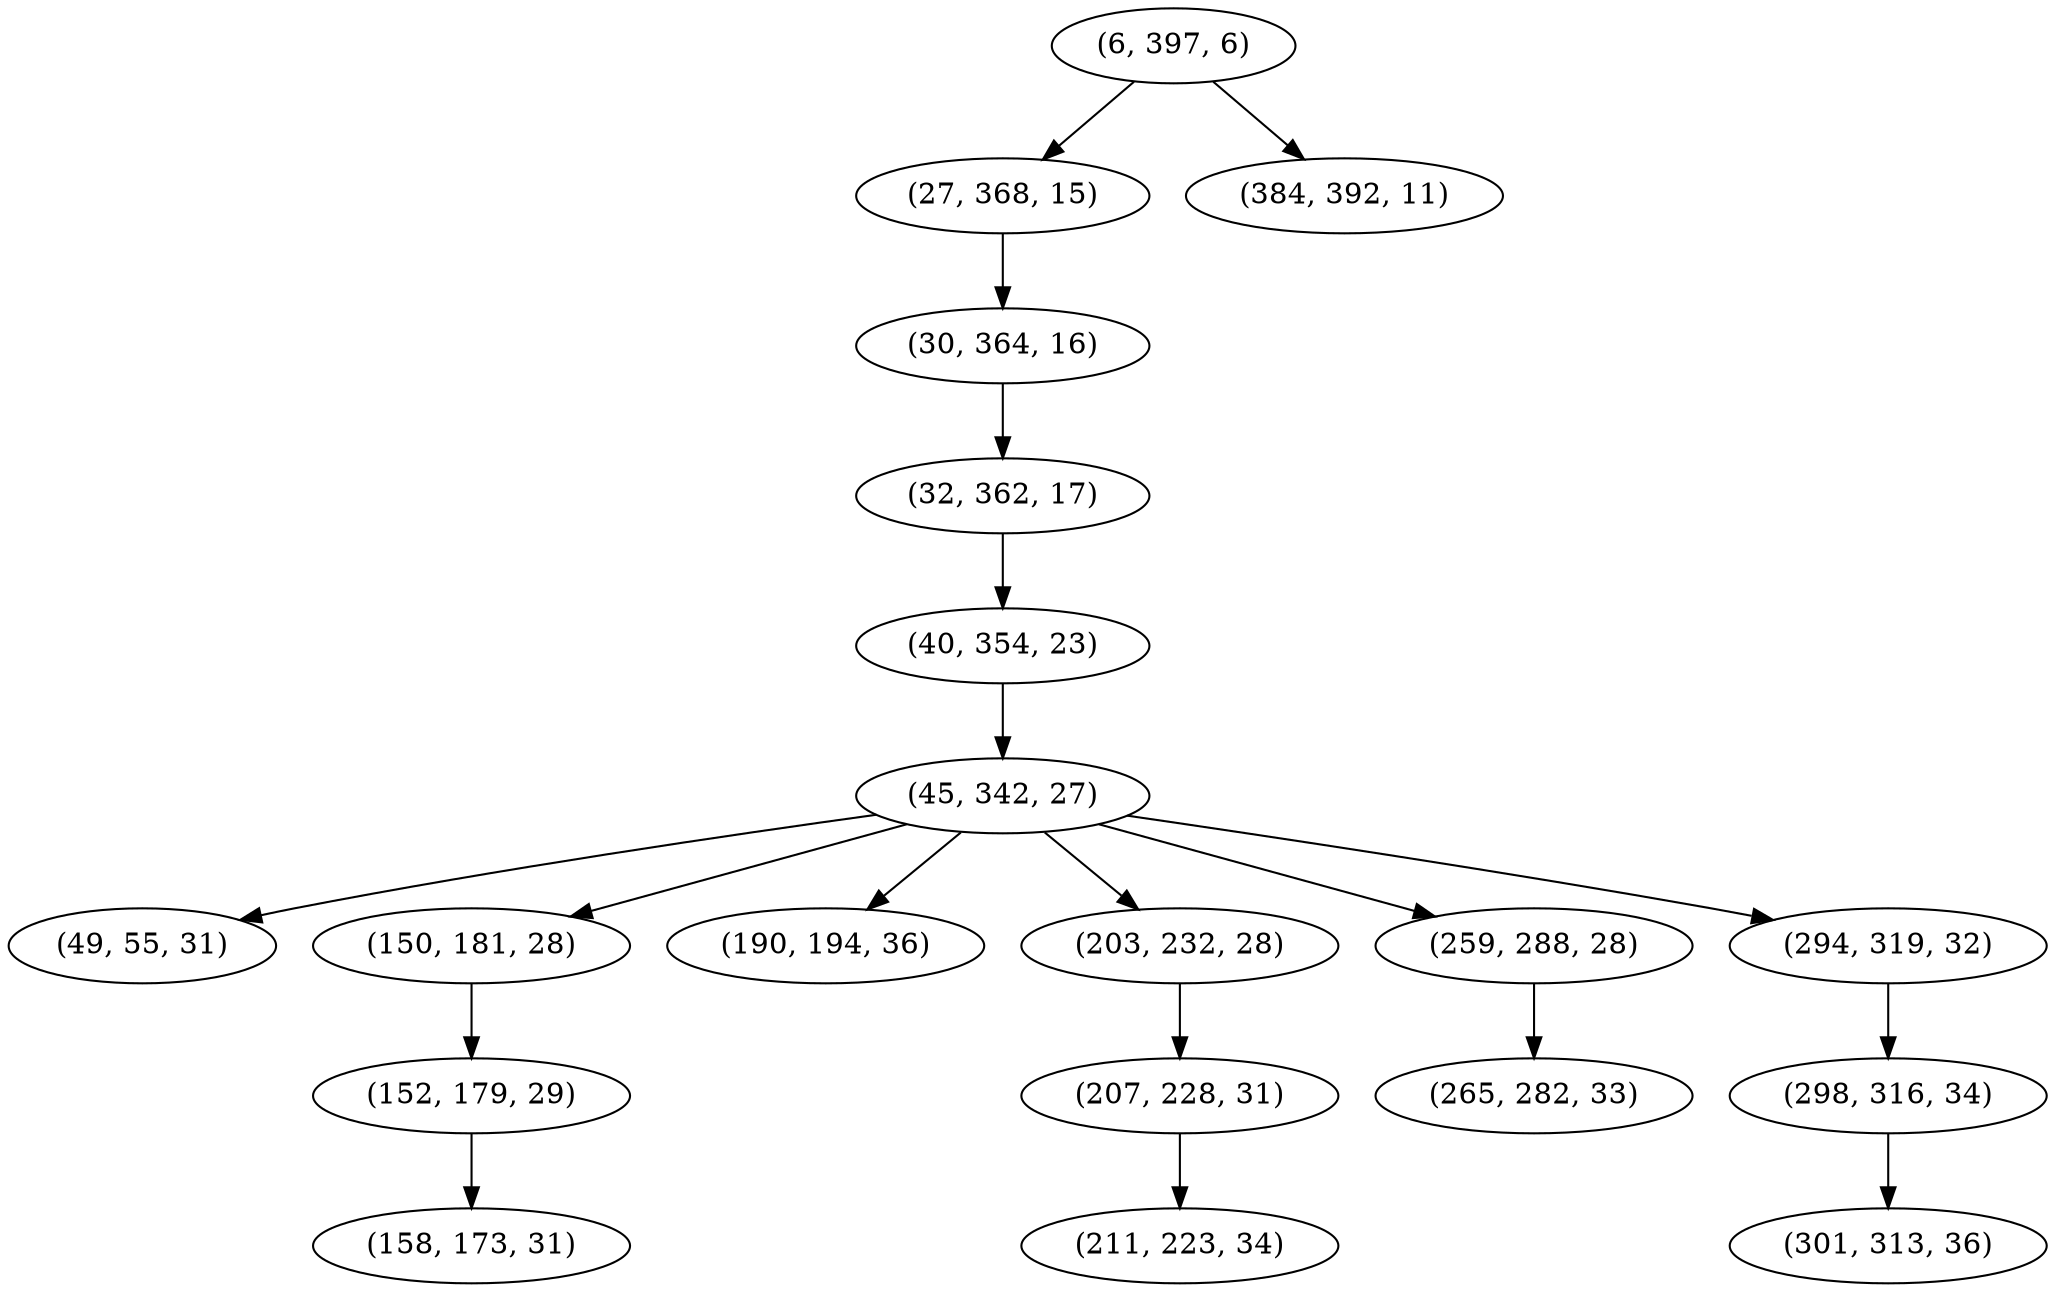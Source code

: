 digraph tree {
    "(6, 397, 6)";
    "(27, 368, 15)";
    "(30, 364, 16)";
    "(32, 362, 17)";
    "(40, 354, 23)";
    "(45, 342, 27)";
    "(49, 55, 31)";
    "(150, 181, 28)";
    "(152, 179, 29)";
    "(158, 173, 31)";
    "(190, 194, 36)";
    "(203, 232, 28)";
    "(207, 228, 31)";
    "(211, 223, 34)";
    "(259, 288, 28)";
    "(265, 282, 33)";
    "(294, 319, 32)";
    "(298, 316, 34)";
    "(301, 313, 36)";
    "(384, 392, 11)";
    "(6, 397, 6)" -> "(27, 368, 15)";
    "(6, 397, 6)" -> "(384, 392, 11)";
    "(27, 368, 15)" -> "(30, 364, 16)";
    "(30, 364, 16)" -> "(32, 362, 17)";
    "(32, 362, 17)" -> "(40, 354, 23)";
    "(40, 354, 23)" -> "(45, 342, 27)";
    "(45, 342, 27)" -> "(49, 55, 31)";
    "(45, 342, 27)" -> "(150, 181, 28)";
    "(45, 342, 27)" -> "(190, 194, 36)";
    "(45, 342, 27)" -> "(203, 232, 28)";
    "(45, 342, 27)" -> "(259, 288, 28)";
    "(45, 342, 27)" -> "(294, 319, 32)";
    "(150, 181, 28)" -> "(152, 179, 29)";
    "(152, 179, 29)" -> "(158, 173, 31)";
    "(203, 232, 28)" -> "(207, 228, 31)";
    "(207, 228, 31)" -> "(211, 223, 34)";
    "(259, 288, 28)" -> "(265, 282, 33)";
    "(294, 319, 32)" -> "(298, 316, 34)";
    "(298, 316, 34)" -> "(301, 313, 36)";
}
